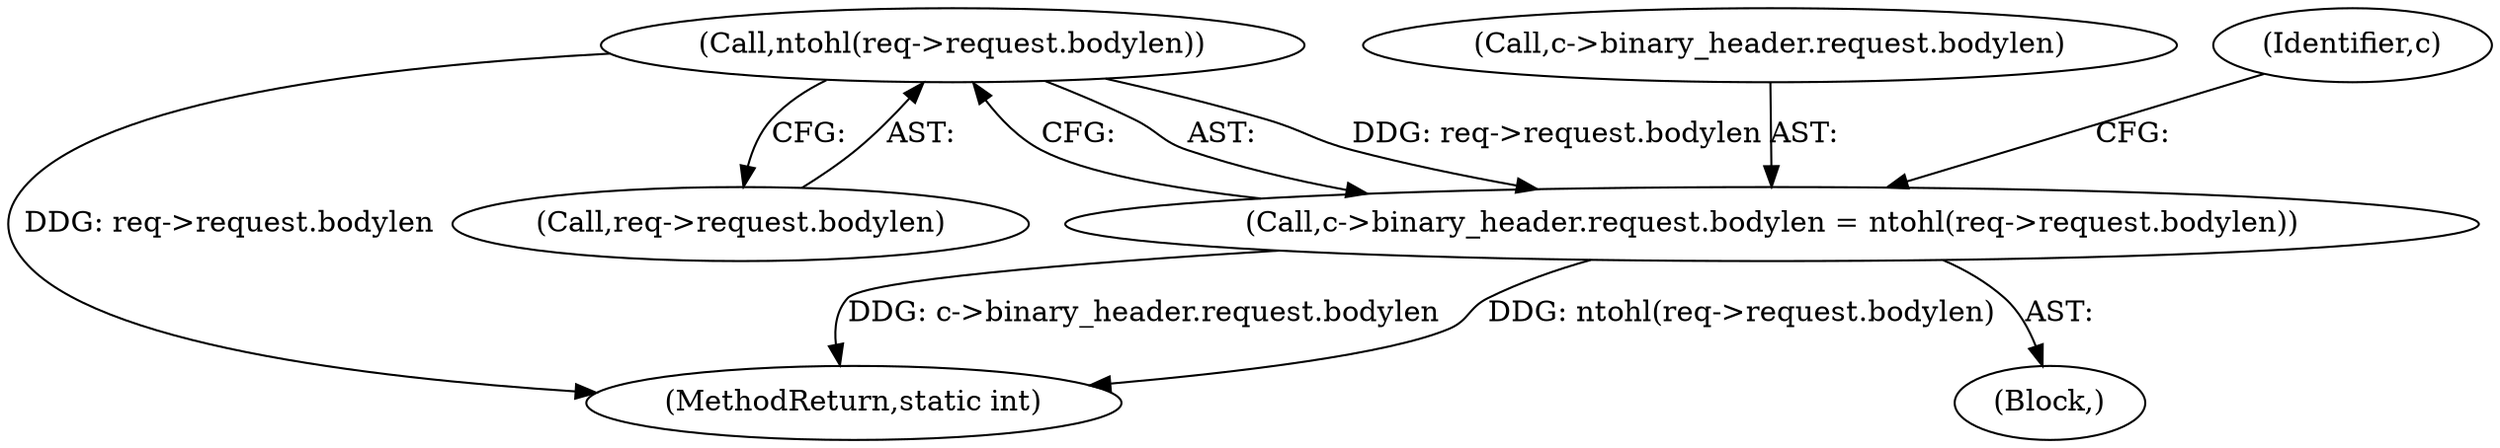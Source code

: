 digraph "0_memcached_d9cd01ede97f4145af9781d448c62a3318952719@pointer" {
"1000336" [label="(Call,ntohl(req->request.bodylen))"];
"1000328" [label="(Call,c->binary_header.request.bodylen = ntohl(req->request.bodylen))"];
"1000329" [label="(Call,c->binary_header.request.bodylen)"];
"1000346" [label="(Identifier,c)"];
"1000613" [label="(MethodReturn,static int)"];
"1000336" [label="(Call,ntohl(req->request.bodylen))"];
"1000328" [label="(Call,c->binary_header.request.bodylen = ntohl(req->request.bodylen))"];
"1000207" [label="(Block,)"];
"1000337" [label="(Call,req->request.bodylen)"];
"1000336" -> "1000328"  [label="AST: "];
"1000336" -> "1000337"  [label="CFG: "];
"1000337" -> "1000336"  [label="AST: "];
"1000328" -> "1000336"  [label="CFG: "];
"1000336" -> "1000613"  [label="DDG: req->request.bodylen"];
"1000336" -> "1000328"  [label="DDG: req->request.bodylen"];
"1000328" -> "1000207"  [label="AST: "];
"1000329" -> "1000328"  [label="AST: "];
"1000346" -> "1000328"  [label="CFG: "];
"1000328" -> "1000613"  [label="DDG: ntohl(req->request.bodylen)"];
"1000328" -> "1000613"  [label="DDG: c->binary_header.request.bodylen"];
}
